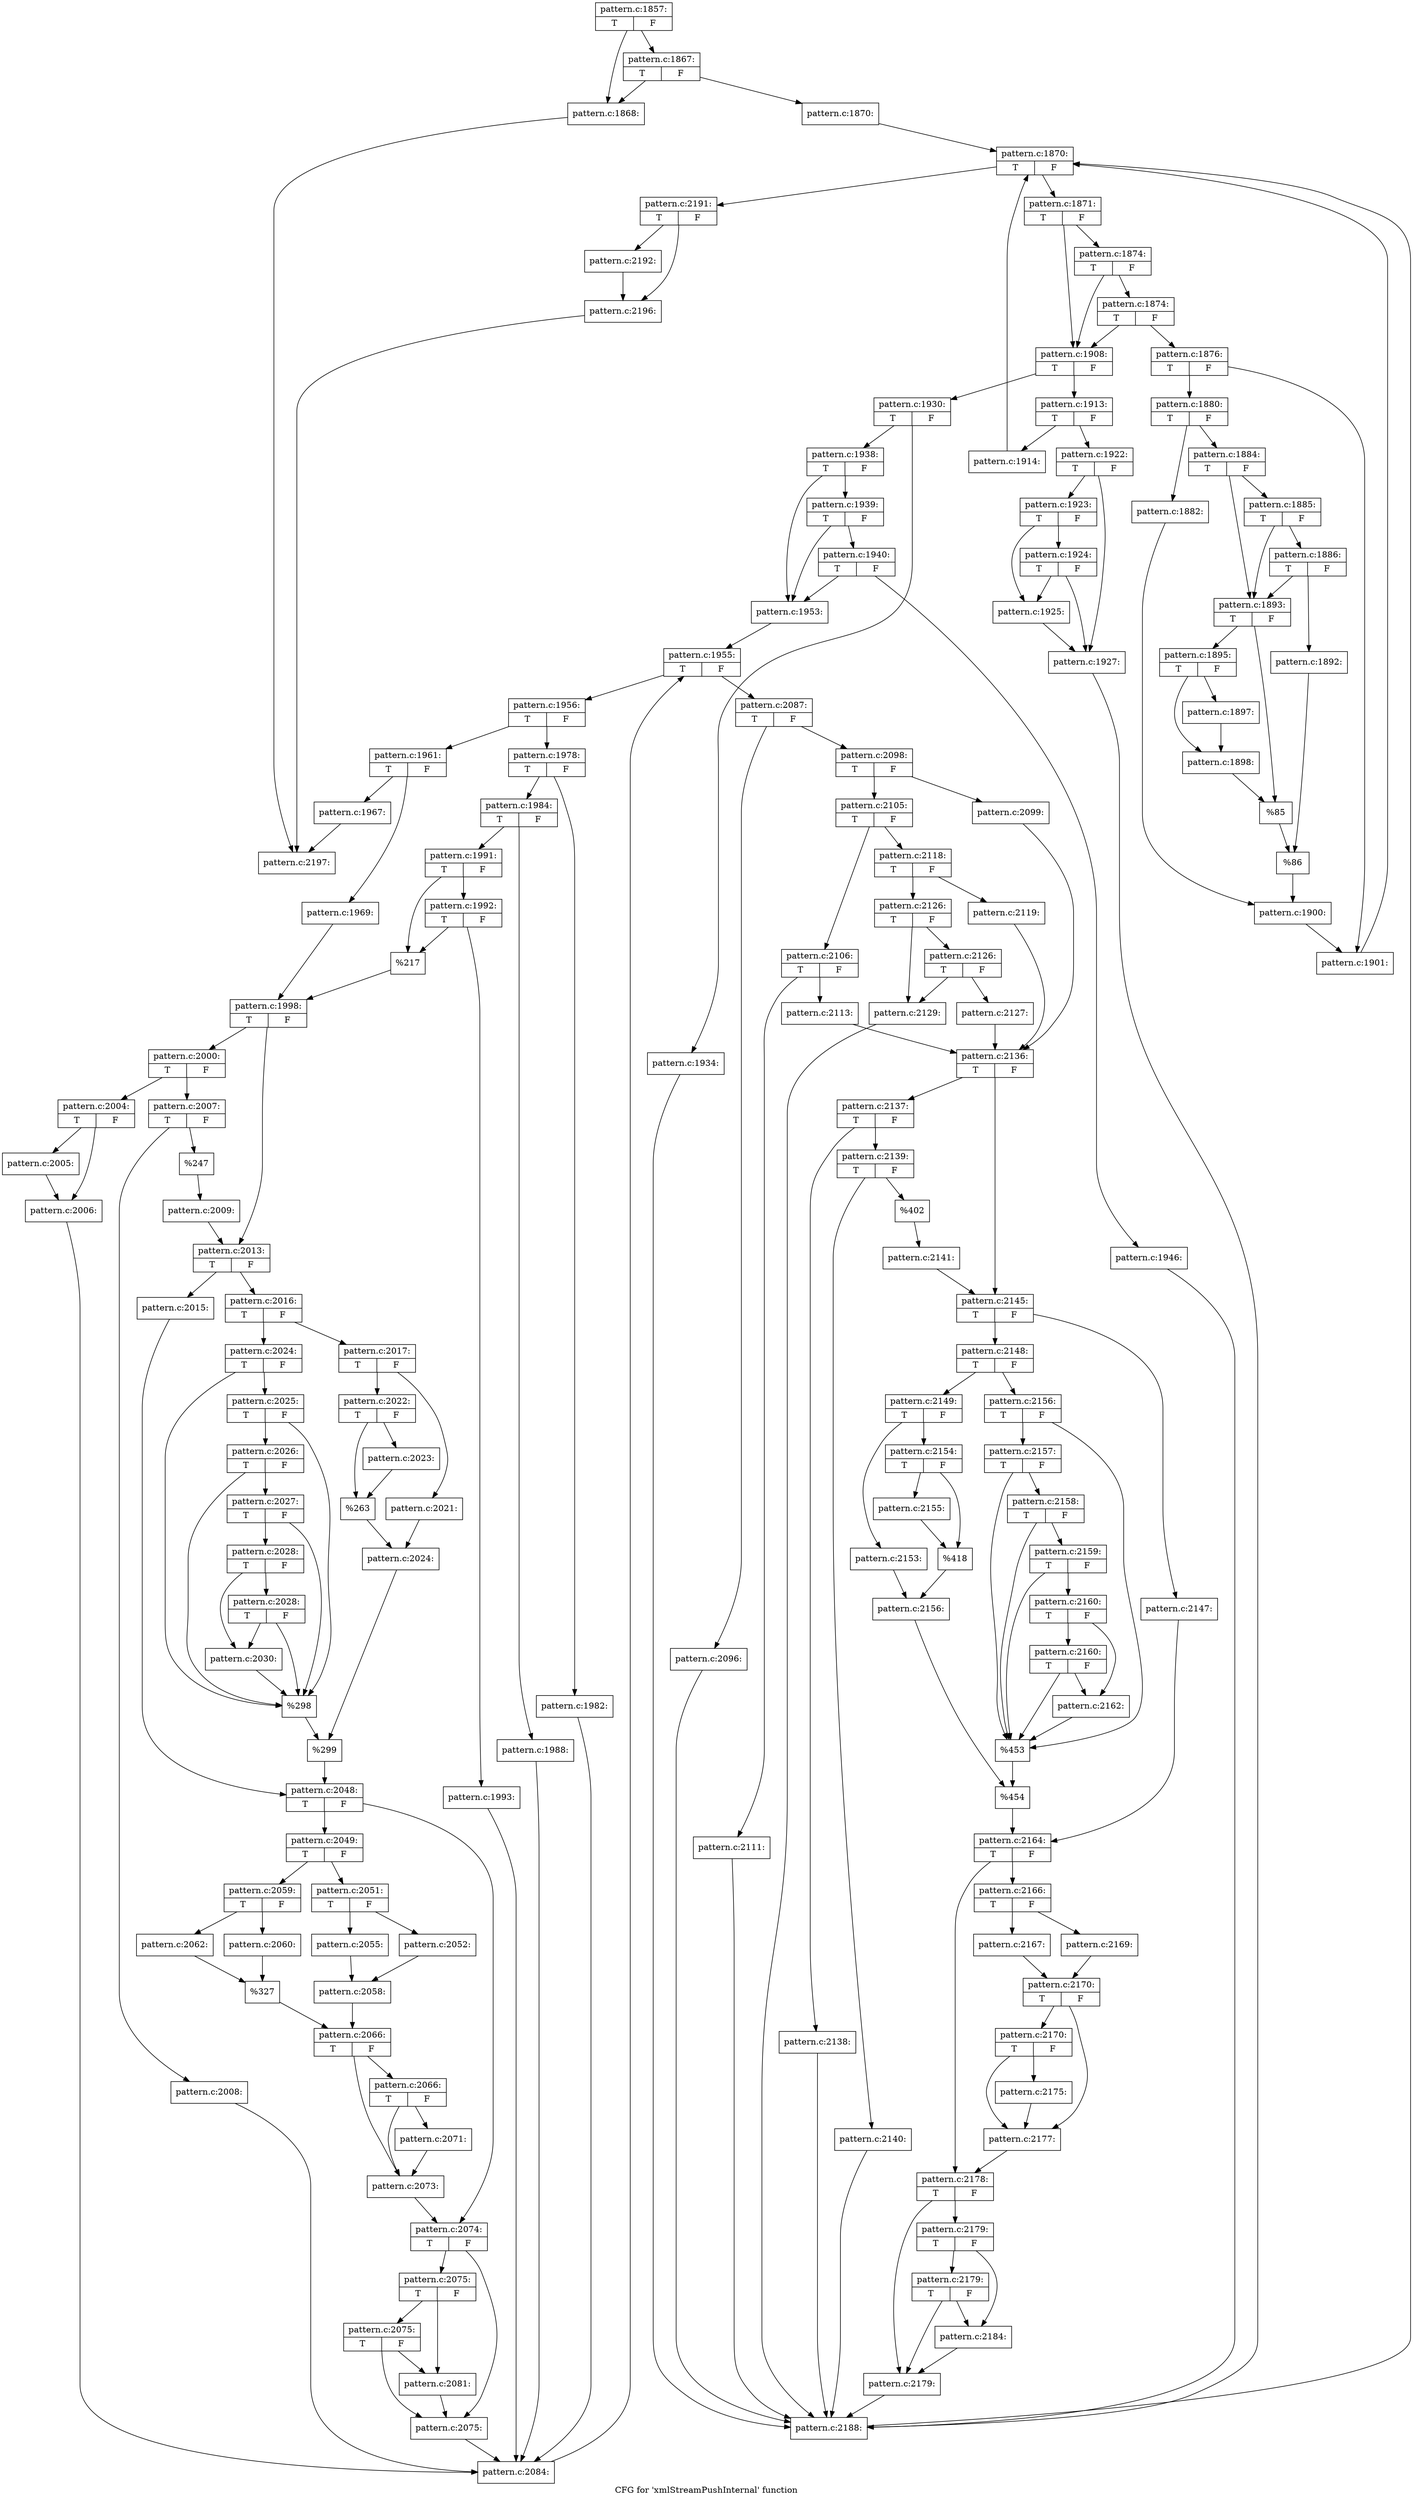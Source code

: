 digraph "CFG for 'xmlStreamPushInternal' function" {
	label="CFG for 'xmlStreamPushInternal' function";

	Node0x465a250 [shape=record,label="{pattern.c:1857:|{<s0>T|<s1>F}}"];
	Node0x465a250 -> Node0x4660090;
	Node0x465a250 -> Node0x4660130;
	Node0x4660130 [shape=record,label="{pattern.c:1867:|{<s0>T|<s1>F}}"];
	Node0x4660130 -> Node0x4660090;
	Node0x4660130 -> Node0x46600e0;
	Node0x4660090 [shape=record,label="{pattern.c:1868:}"];
	Node0x4660090 -> Node0x465c1f0;
	Node0x46600e0 [shape=record,label="{pattern.c:1870:}"];
	Node0x46600e0 -> Node0x4660910;
	Node0x4660910 [shape=record,label="{pattern.c:1870:|{<s0>T|<s1>F}}"];
	Node0x4660910 -> Node0x4660d00;
	Node0x4660910 -> Node0x4660b30;
	Node0x4660d00 [shape=record,label="{pattern.c:1871:|{<s0>T|<s1>F}}"];
	Node0x4660d00 -> Node0x46611a0;
	Node0x4660d00 -> Node0x46610d0;
	Node0x46611a0 [shape=record,label="{pattern.c:1874:|{<s0>T|<s1>F}}"];
	Node0x46611a0 -> Node0x4661120;
	Node0x46611a0 -> Node0x46610d0;
	Node0x4661120 [shape=record,label="{pattern.c:1874:|{<s0>T|<s1>F}}"];
	Node0x4661120 -> Node0x4661080;
	Node0x4661120 -> Node0x46610d0;
	Node0x4661080 [shape=record,label="{pattern.c:1876:|{<s0>T|<s1>F}}"];
	Node0x4661080 -> Node0x4662020;
	Node0x4661080 -> Node0x4662070;
	Node0x4662020 [shape=record,label="{pattern.c:1880:|{<s0>T|<s1>F}}"];
	Node0x4662020 -> Node0x4662600;
	Node0x4662020 -> Node0x46626a0;
	Node0x4662600 [shape=record,label="{pattern.c:1882:}"];
	Node0x4662600 -> Node0x4662650;
	Node0x46626a0 [shape=record,label="{pattern.c:1884:|{<s0>T|<s1>F}}"];
	Node0x46626a0 -> Node0x4662ee0;
	Node0x46626a0 -> Node0x4662e10;
	Node0x4662ee0 [shape=record,label="{pattern.c:1885:|{<s0>T|<s1>F}}"];
	Node0x4662ee0 -> Node0x4662e60;
	Node0x4662ee0 -> Node0x4662e10;
	Node0x4662e60 [shape=record,label="{pattern.c:1886:|{<s0>T|<s1>F}}"];
	Node0x4662e60 -> Node0x4662d70;
	Node0x4662e60 -> Node0x4662e10;
	Node0x4662d70 [shape=record,label="{pattern.c:1892:}"];
	Node0x4662d70 -> Node0x4662dc0;
	Node0x4662e10 [shape=record,label="{pattern.c:1893:|{<s0>T|<s1>F}}"];
	Node0x4662e10 -> Node0x46640b0;
	Node0x4662e10 -> Node0x4664100;
	Node0x46640b0 [shape=record,label="{pattern.c:1895:|{<s0>T|<s1>F}}"];
	Node0x46640b0 -> Node0x46650b0;
	Node0x46640b0 -> Node0x46653e0;
	Node0x46650b0 [shape=record,label="{pattern.c:1897:}"];
	Node0x46650b0 -> Node0x46653e0;
	Node0x46653e0 [shape=record,label="{pattern.c:1898:}"];
	Node0x46653e0 -> Node0x4664100;
	Node0x4664100 [shape=record,label="{%85}"];
	Node0x4664100 -> Node0x4662dc0;
	Node0x4662dc0 [shape=record,label="{%86}"];
	Node0x4662dc0 -> Node0x4662650;
	Node0x4662650 [shape=record,label="{pattern.c:1900:}"];
	Node0x4662650 -> Node0x4662070;
	Node0x4662070 [shape=record,label="{pattern.c:1901:}"];
	Node0x4662070 -> Node0x4660910;
	Node0x46610d0 [shape=record,label="{pattern.c:1908:|{<s0>T|<s1>F}}"];
	Node0x46610d0 -> Node0x4665eb0;
	Node0x46610d0 -> Node0x4665f00;
	Node0x4665eb0 [shape=record,label="{pattern.c:1913:|{<s0>T|<s1>F}}"];
	Node0x4665eb0 -> Node0x4666370;
	Node0x4665eb0 -> Node0x46663c0;
	Node0x4666370 [shape=record,label="{pattern.c:1914:}"];
	Node0x4666370 -> Node0x4660910;
	Node0x46663c0 [shape=record,label="{pattern.c:1922:|{<s0>T|<s1>F}}"];
	Node0x46663c0 -> Node0x4666c50;
	Node0x46663c0 -> Node0x4666c00;
	Node0x4666c50 [shape=record,label="{pattern.c:1923:|{<s0>T|<s1>F}}"];
	Node0x4666c50 -> Node0x4666bb0;
	Node0x4666c50 -> Node0x4666f30;
	Node0x4666f30 [shape=record,label="{pattern.c:1924:|{<s0>T|<s1>F}}"];
	Node0x4666f30 -> Node0x4666bb0;
	Node0x4666f30 -> Node0x4666c00;
	Node0x4666bb0 [shape=record,label="{pattern.c:1925:}"];
	Node0x4666bb0 -> Node0x4666c00;
	Node0x4666c00 [shape=record,label="{pattern.c:1927:}"];
	Node0x4666c00 -> Node0x4664a10;
	Node0x4665f00 [shape=record,label="{pattern.c:1930:|{<s0>T|<s1>F}}"];
	Node0x4665f00 -> Node0x46651a0;
	Node0x4665f00 -> Node0x46651f0;
	Node0x46651a0 [shape=record,label="{pattern.c:1934:}"];
	Node0x46651a0 -> Node0x4664a10;
	Node0x46651f0 [shape=record,label="{pattern.c:1938:|{<s0>T|<s1>F}}"];
	Node0x46651f0 -> Node0x4668cd0;
	Node0x46651f0 -> Node0x4668c00;
	Node0x4668cd0 [shape=record,label="{pattern.c:1939:|{<s0>T|<s1>F}}"];
	Node0x4668cd0 -> Node0x4668c50;
	Node0x4668cd0 -> Node0x4668c00;
	Node0x4668c50 [shape=record,label="{pattern.c:1940:|{<s0>T|<s1>F}}"];
	Node0x4668c50 -> Node0x4668bb0;
	Node0x4668c50 -> Node0x4668c00;
	Node0x4668bb0 [shape=record,label="{pattern.c:1946:}"];
	Node0x4668bb0 -> Node0x4664a10;
	Node0x4668c00 [shape=record,label="{pattern.c:1953:}"];
	Node0x4668c00 -> Node0x4669e20;
	Node0x4669e20 [shape=record,label="{pattern.c:1955:|{<s0>T|<s1>F}}"];
	Node0x4669e20 -> Node0x466a240;
	Node0x4669e20 -> Node0x466a040;
	Node0x466a240 [shape=record,label="{pattern.c:1956:|{<s0>T|<s1>F}}"];
	Node0x466a240 -> Node0x466a430;
	Node0x466a240 -> Node0x466a4d0;
	Node0x466a430 [shape=record,label="{pattern.c:1961:|{<s0>T|<s1>F}}"];
	Node0x466a430 -> Node0x466b1b0;
	Node0x466a430 -> Node0x466b200;
	Node0x466b1b0 [shape=record,label="{pattern.c:1967:}"];
	Node0x466b1b0 -> Node0x465c1f0;
	Node0x466b200 [shape=record,label="{pattern.c:1969:}"];
	Node0x466b200 -> Node0x466a480;
	Node0x466a4d0 [shape=record,label="{pattern.c:1978:|{<s0>T|<s1>F}}"];
	Node0x466a4d0 -> Node0x466c970;
	Node0x466a4d0 -> Node0x466c9c0;
	Node0x466c970 [shape=record,label="{pattern.c:1982:}"];
	Node0x466c970 -> Node0x466cca0;
	Node0x466c9c0 [shape=record,label="{pattern.c:1984:|{<s0>T|<s1>F}}"];
	Node0x466c9c0 -> Node0x466d430;
	Node0x466c9c0 -> Node0x466d480;
	Node0x466d430 [shape=record,label="{pattern.c:1988:}"];
	Node0x466d430 -> Node0x466cca0;
	Node0x466d480 [shape=record,label="{pattern.c:1991:|{<s0>T|<s1>F}}"];
	Node0x466d480 -> Node0x466e090;
	Node0x466d480 -> Node0x466e040;
	Node0x466e090 [shape=record,label="{pattern.c:1992:|{<s0>T|<s1>F}}"];
	Node0x466e090 -> Node0x466e040;
	Node0x466e090 -> Node0x466dff0;
	Node0x466dff0 [shape=record,label="{pattern.c:1993:}"];
	Node0x466dff0 -> Node0x466cca0;
	Node0x466e040 [shape=record,label="{%217}"];
	Node0x466e040 -> Node0x466a480;
	Node0x466a480 [shape=record,label="{pattern.c:1998:|{<s0>T|<s1>F}}"];
	Node0x466a480 -> Node0x466edc0;
	Node0x466a480 -> Node0x466ed70;
	Node0x466edc0 [shape=record,label="{pattern.c:2000:|{<s0>T|<s1>F}}"];
	Node0x466edc0 -> Node0x466f930;
	Node0x466edc0 -> Node0x466f9d0;
	Node0x466f930 [shape=record,label="{pattern.c:2004:|{<s0>T|<s1>F}}"];
	Node0x466f930 -> Node0x466fe00;
	Node0x466f930 -> Node0x466fe50;
	Node0x466fe00 [shape=record,label="{pattern.c:2005:}"];
	Node0x466fe00 -> Node0x466fe50;
	Node0x466fe50 [shape=record,label="{pattern.c:2006:}"];
	Node0x466fe50 -> Node0x466cca0;
	Node0x466f9d0 [shape=record,label="{pattern.c:2007:|{<s0>T|<s1>F}}"];
	Node0x466f9d0 -> Node0x4670950;
	Node0x466f9d0 -> Node0x46709a0;
	Node0x4670950 [shape=record,label="{pattern.c:2008:}"];
	Node0x4670950 -> Node0x466cca0;
	Node0x46709a0 [shape=record,label="{%247}"];
	Node0x46709a0 -> Node0x466f980;
	Node0x466f980 [shape=record,label="{pattern.c:2009:}"];
	Node0x466f980 -> Node0x466ed70;
	Node0x466ed70 [shape=record,label="{pattern.c:2013:|{<s0>T|<s1>F}}"];
	Node0x466ed70 -> Node0x4647fc0;
	Node0x466ed70 -> Node0x4648060;
	Node0x4647fc0 [shape=record,label="{pattern.c:2015:}"];
	Node0x4647fc0 -> Node0x4648010;
	Node0x4648060 [shape=record,label="{pattern.c:2016:|{<s0>T|<s1>F}}"];
	Node0x4648060 -> Node0x4648660;
	Node0x4648060 -> Node0x4648700;
	Node0x4648660 [shape=record,label="{pattern.c:2017:|{<s0>T|<s1>F}}"];
	Node0x4648660 -> Node0x4648b90;
	Node0x4648660 -> Node0x4648c30;
	Node0x4648b90 [shape=record,label="{pattern.c:2021:}"];
	Node0x4648b90 -> Node0x4648be0;
	Node0x4648c30 [shape=record,label="{pattern.c:2022:|{<s0>T|<s1>F}}"];
	Node0x4648c30 -> Node0x46491d0;
	Node0x4648c30 -> Node0x4649220;
	Node0x46491d0 [shape=record,label="{pattern.c:2023:}"];
	Node0x46491d0 -> Node0x4649220;
	Node0x4649220 [shape=record,label="{%263}"];
	Node0x4649220 -> Node0x4648be0;
	Node0x4648be0 [shape=record,label="{pattern.c:2024:}"];
	Node0x4648be0 -> Node0x46486b0;
	Node0x4648700 [shape=record,label="{pattern.c:2024:|{<s0>T|<s1>F}}"];
	Node0x4648700 -> Node0x464a4b0;
	Node0x4648700 -> Node0x464a130;
	Node0x464a4b0 [shape=record,label="{pattern.c:2025:|{<s0>T|<s1>F}}"];
	Node0x464a4b0 -> Node0x464a460;
	Node0x464a4b0 -> Node0x464a130;
	Node0x464a460 [shape=record,label="{pattern.c:2026:|{<s0>T|<s1>F}}"];
	Node0x464a460 -> Node0x464a410;
	Node0x464a460 -> Node0x464a130;
	Node0x464a410 [shape=record,label="{pattern.c:2027:|{<s0>T|<s1>F}}"];
	Node0x464a410 -> Node0x464a3c0;
	Node0x464a410 -> Node0x464a130;
	Node0x464a3c0 [shape=record,label="{pattern.c:2028:|{<s0>T|<s1>F}}"];
	Node0x464a3c0 -> Node0x4649e00;
	Node0x464a3c0 -> Node0x4649d80;
	Node0x4649d80 [shape=record,label="{pattern.c:2028:|{<s0>T|<s1>F}}"];
	Node0x4649d80 -> Node0x4649e00;
	Node0x4649d80 -> Node0x464a130;
	Node0x4649e00 [shape=record,label="{pattern.c:2030:}"];
	Node0x4649e00 -> Node0x464a130;
	Node0x464a130 [shape=record,label="{%298}"];
	Node0x464a130 -> Node0x46486b0;
	Node0x46486b0 [shape=record,label="{%299}"];
	Node0x46486b0 -> Node0x4648010;
	Node0x4648010 [shape=record,label="{pattern.c:2048:|{<s0>T|<s1>F}}"];
	Node0x4648010 -> Node0x4679000;
	Node0x4648010 -> Node0x4679050;
	Node0x4679000 [shape=record,label="{pattern.c:2049:|{<s0>T|<s1>F}}"];
	Node0x4679000 -> Node0x4679670;
	Node0x4679000 -> Node0x4679710;
	Node0x4679670 [shape=record,label="{pattern.c:2051:|{<s0>T|<s1>F}}"];
	Node0x4679670 -> Node0x4679a10;
	Node0x4679670 -> Node0x4679ab0;
	Node0x4679a10 [shape=record,label="{pattern.c:2052:}"];
	Node0x4679a10 -> Node0x4679a60;
	Node0x4679ab0 [shape=record,label="{pattern.c:2055:}"];
	Node0x4679ab0 -> Node0x4679a60;
	Node0x4679a60 [shape=record,label="{pattern.c:2058:}"];
	Node0x4679a60 -> Node0x46796c0;
	Node0x4679710 [shape=record,label="{pattern.c:2059:|{<s0>T|<s1>F}}"];
	Node0x4679710 -> Node0x467a770;
	Node0x4679710 -> Node0x467a810;
	Node0x467a770 [shape=record,label="{pattern.c:2060:}"];
	Node0x467a770 -> Node0x467a7c0;
	Node0x467a810 [shape=record,label="{pattern.c:2062:}"];
	Node0x467a810 -> Node0x467a7c0;
	Node0x467a7c0 [shape=record,label="{%327}"];
	Node0x467a7c0 -> Node0x46796c0;
	Node0x46796c0 [shape=record,label="{pattern.c:2066:|{<s0>T|<s1>F}}"];
	Node0x46796c0 -> Node0x467b500;
	Node0x46796c0 -> Node0x467b4b0;
	Node0x467b500 [shape=record,label="{pattern.c:2066:|{<s0>T|<s1>F}}"];
	Node0x467b500 -> Node0x467b460;
	Node0x467b500 -> Node0x467b4b0;
	Node0x467b460 [shape=record,label="{pattern.c:2071:}"];
	Node0x467b460 -> Node0x467b4b0;
	Node0x467b4b0 [shape=record,label="{pattern.c:2073:}"];
	Node0x467b4b0 -> Node0x4679050;
	Node0x4679050 [shape=record,label="{pattern.c:2074:|{<s0>T|<s1>F}}"];
	Node0x4679050 -> Node0x467bfb0;
	Node0x4679050 -> Node0x467bf60;
	Node0x467bfb0 [shape=record,label="{pattern.c:2075:|{<s0>T|<s1>F}}"];
	Node0x467bfb0 -> Node0x467c4d0;
	Node0x467bfb0 -> Node0x467bf10;
	Node0x467c4d0 [shape=record,label="{pattern.c:2075:|{<s0>T|<s1>F}}"];
	Node0x467c4d0 -> Node0x467bf10;
	Node0x467c4d0 -> Node0x467bf60;
	Node0x467bf10 [shape=record,label="{pattern.c:2081:}"];
	Node0x467bf10 -> Node0x467bf60;
	Node0x467bf60 [shape=record,label="{pattern.c:2075:}"];
	Node0x467bf60 -> Node0x466cca0;
	Node0x466cca0 [shape=record,label="{pattern.c:2084:}"];
	Node0x466cca0 -> Node0x4669e20;
	Node0x466a040 [shape=record,label="{pattern.c:2087:|{<s0>T|<s1>F}}"];
	Node0x466a040 -> Node0x467d8b0;
	Node0x466a040 -> Node0x467d9f0;
	Node0x467d8b0 [shape=record,label="{pattern.c:2096:}"];
	Node0x467d8b0 -> Node0x4664a10;
	Node0x467d9f0 [shape=record,label="{pattern.c:2098:|{<s0>T|<s1>F}}"];
	Node0x467d9f0 -> Node0x467e1b0;
	Node0x467d9f0 -> Node0x467e200;
	Node0x467e1b0 [shape=record,label="{pattern.c:2105:|{<s0>T|<s1>F}}"];
	Node0x467e1b0 -> Node0x467e710;
	Node0x467e1b0 -> Node0x467e760;
	Node0x467e710 [shape=record,label="{pattern.c:2106:|{<s0>T|<s1>F}}"];
	Node0x467e710 -> Node0x467ec50;
	Node0x467e710 -> Node0x467ecf0;
	Node0x467ec50 [shape=record,label="{pattern.c:2111:}"];
	Node0x467ec50 -> Node0x4664a10;
	Node0x467ecf0 [shape=record,label="{pattern.c:2113:}"];
	Node0x467ecf0 -> Node0x467f190;
	Node0x467e760 [shape=record,label="{pattern.c:2118:|{<s0>T|<s1>F}}"];
	Node0x467e760 -> Node0x467eca0;
	Node0x467e760 -> Node0x467f370;
	Node0x467eca0 [shape=record,label="{pattern.c:2119:}"];
	Node0x467eca0 -> Node0x467f190;
	Node0x467f370 [shape=record,label="{pattern.c:2126:|{<s0>T|<s1>F}}"];
	Node0x467f370 -> Node0x467f730;
	Node0x467f370 -> Node0x467f6e0;
	Node0x467f730 [shape=record,label="{pattern.c:2126:|{<s0>T|<s1>F}}"];
	Node0x467f730 -> Node0x467f690;
	Node0x467f730 -> Node0x467f6e0;
	Node0x467f690 [shape=record,label="{pattern.c:2127:}"];
	Node0x467f690 -> Node0x467f190;
	Node0x467f6e0 [shape=record,label="{pattern.c:2129:}"];
	Node0x467f6e0 -> Node0x4664a10;
	Node0x467e200 [shape=record,label="{pattern.c:2099:}"];
	Node0x467e200 -> Node0x467f190;
	Node0x467f190 [shape=record,label="{pattern.c:2136:|{<s0>T|<s1>F}}"];
	Node0x467f190 -> Node0x46800e0;
	Node0x467f190 -> Node0x4680130;
	Node0x46800e0 [shape=record,label="{pattern.c:2137:|{<s0>T|<s1>F}}"];
	Node0x46800e0 -> Node0x4680620;
	Node0x46800e0 -> Node0x46806c0;
	Node0x4680620 [shape=record,label="{pattern.c:2138:}"];
	Node0x4680620 -> Node0x4664a10;
	Node0x46806c0 [shape=record,label="{pattern.c:2139:|{<s0>T|<s1>F}}"];
	Node0x46806c0 -> Node0x46809e0;
	Node0x46806c0 -> Node0x4680a30;
	Node0x46809e0 [shape=record,label="{pattern.c:2140:}"];
	Node0x46809e0 -> Node0x4664a10;
	Node0x4680a30 [shape=record,label="{%402}"];
	Node0x4680a30 -> Node0x4680670;
	Node0x4680670 [shape=record,label="{pattern.c:2141:}"];
	Node0x4680670 -> Node0x4680130;
	Node0x4680130 [shape=record,label="{pattern.c:2145:|{<s0>T|<s1>F}}"];
	Node0x4680130 -> Node0x4681140;
	Node0x4680130 -> Node0x46811e0;
	Node0x4681140 [shape=record,label="{pattern.c:2147:}"];
	Node0x4681140 -> Node0x4681190;
	Node0x46811e0 [shape=record,label="{pattern.c:2148:|{<s0>T|<s1>F}}"];
	Node0x46811e0 -> Node0x46817e0;
	Node0x46811e0 -> Node0x4681880;
	Node0x46817e0 [shape=record,label="{pattern.c:2149:|{<s0>T|<s1>F}}"];
	Node0x46817e0 -> Node0x4681d10;
	Node0x46817e0 -> Node0x4681db0;
	Node0x4681d10 [shape=record,label="{pattern.c:2153:}"];
	Node0x4681d10 -> Node0x4681d60;
	Node0x4681db0 [shape=record,label="{pattern.c:2154:|{<s0>T|<s1>F}}"];
	Node0x4681db0 -> Node0x4682350;
	Node0x4681db0 -> Node0x46823a0;
	Node0x4682350 [shape=record,label="{pattern.c:2155:}"];
	Node0x4682350 -> Node0x46823a0;
	Node0x46823a0 [shape=record,label="{%418}"];
	Node0x46823a0 -> Node0x4681d60;
	Node0x4681d60 [shape=record,label="{pattern.c:2156:}"];
	Node0x4681d60 -> Node0x4681830;
	Node0x4681880 [shape=record,label="{pattern.c:2156:|{<s0>T|<s1>F}}"];
	Node0x4681880 -> Node0x4682e30;
	Node0x4681880 -> Node0x4682c60;
	Node0x4682e30 [shape=record,label="{pattern.c:2157:|{<s0>T|<s1>F}}"];
	Node0x4682e30 -> Node0x4682db0;
	Node0x4682e30 -> Node0x4682c60;
	Node0x4682db0 [shape=record,label="{pattern.c:2158:|{<s0>T|<s1>F}}"];
	Node0x4682db0 -> Node0x4682d30;
	Node0x4682db0 -> Node0x4682c60;
	Node0x4682d30 [shape=record,label="{pattern.c:2159:|{<s0>T|<s1>F}}"];
	Node0x4682d30 -> Node0x4682cb0;
	Node0x4682d30 -> Node0x4682c60;
	Node0x4682cb0 [shape=record,label="{pattern.c:2160:|{<s0>T|<s1>F}}"];
	Node0x4682cb0 -> Node0x4682c10;
	Node0x4682cb0 -> Node0x46840c0;
	Node0x46840c0 [shape=record,label="{pattern.c:2160:|{<s0>T|<s1>F}}"];
	Node0x46840c0 -> Node0x4682c10;
	Node0x46840c0 -> Node0x4682c60;
	Node0x4682c10 [shape=record,label="{pattern.c:2162:}"];
	Node0x4682c10 -> Node0x4682c60;
	Node0x4682c60 [shape=record,label="{%453}"];
	Node0x4682c60 -> Node0x4681830;
	Node0x4681830 [shape=record,label="{%454}"];
	Node0x4681830 -> Node0x4681190;
	Node0x4681190 [shape=record,label="{pattern.c:2164:|{<s0>T|<s1>F}}"];
	Node0x4681190 -> Node0x4684fc0;
	Node0x4681190 -> Node0x4685010;
	Node0x4684fc0 [shape=record,label="{pattern.c:2166:|{<s0>T|<s1>F}}"];
	Node0x4684fc0 -> Node0x4685310;
	Node0x4684fc0 -> Node0x46853b0;
	Node0x4685310 [shape=record,label="{pattern.c:2167:}"];
	Node0x4685310 -> Node0x4685360;
	Node0x46853b0 [shape=record,label="{pattern.c:2169:}"];
	Node0x46853b0 -> Node0x4685360;
	Node0x4685360 [shape=record,label="{pattern.c:2170:|{<s0>T|<s1>F}}"];
	Node0x4685360 -> Node0x4685c20;
	Node0x4685360 -> Node0x4685bd0;
	Node0x4685c20 [shape=record,label="{pattern.c:2170:|{<s0>T|<s1>F}}"];
	Node0x4685c20 -> Node0x4685b80;
	Node0x4685c20 -> Node0x4685bd0;
	Node0x4685b80 [shape=record,label="{pattern.c:2175:}"];
	Node0x4685b80 -> Node0x4685bd0;
	Node0x4685bd0 [shape=record,label="{pattern.c:2177:}"];
	Node0x4685bd0 -> Node0x4685010;
	Node0x4685010 [shape=record,label="{pattern.c:2178:|{<s0>T|<s1>F}}"];
	Node0x4685010 -> Node0x4686690;
	Node0x4685010 -> Node0x4686640;
	Node0x4686690 [shape=record,label="{pattern.c:2179:|{<s0>T|<s1>F}}"];
	Node0x4686690 -> Node0x4686bb0;
	Node0x4686690 -> Node0x46865f0;
	Node0x4686bb0 [shape=record,label="{pattern.c:2179:|{<s0>T|<s1>F}}"];
	Node0x4686bb0 -> Node0x46865f0;
	Node0x4686bb0 -> Node0x4686640;
	Node0x46865f0 [shape=record,label="{pattern.c:2184:}"];
	Node0x46865f0 -> Node0x4686640;
	Node0x4686640 [shape=record,label="{pattern.c:2179:}"];
	Node0x4686640 -> Node0x4664a10;
	Node0x4664a10 [shape=record,label="{pattern.c:2188:}"];
	Node0x4664a10 -> Node0x4660910;
	Node0x4660b30 [shape=record,label="{pattern.c:2191:|{<s0>T|<s1>F}}"];
	Node0x4660b30 -> Node0x46878a0;
	Node0x4660b30 -> Node0x46878f0;
	Node0x46878a0 [shape=record,label="{pattern.c:2192:}"];
	Node0x46878a0 -> Node0x46878f0;
	Node0x46878f0 [shape=record,label="{pattern.c:2196:}"];
	Node0x46878f0 -> Node0x465c1f0;
	Node0x465c1f0 [shape=record,label="{pattern.c:2197:}"];
}
